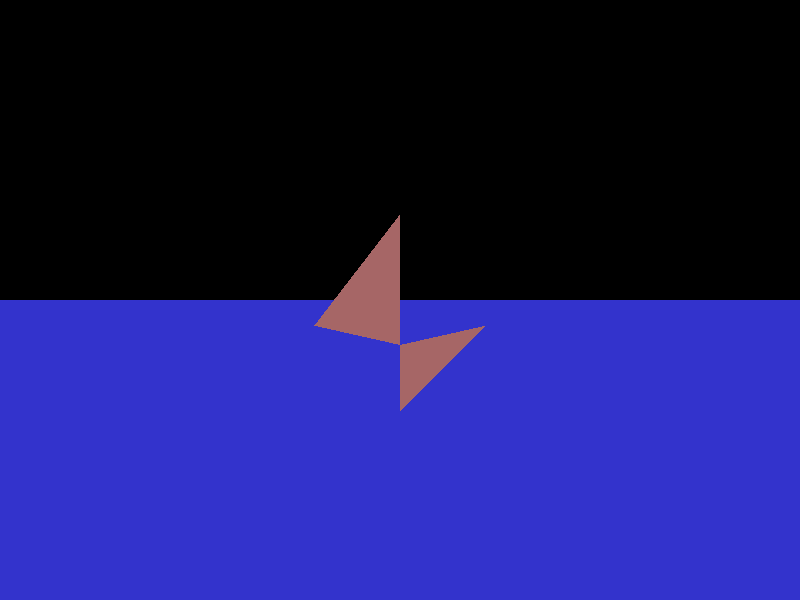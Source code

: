 // cs174, assignment 1 sample file (RIGHT HANDED)

camera {
  location  <0, 0, 7>
  up        <0,  1,  0>
  right     <1.33333, 0,  0>
  look_at   <0, 0, 0>
}

light_source {<-100, 100, 100> color rgb <1.5, 1.5, 1.5>}

triangle {
     <-.001,1 ,0 >,
     <-.001, -.3,3 >,
     <1,-.3 ,0 >
     pigment {color rgb <0.65, 0.4, 0.4>}
     finish {ambient 0.3 diffuse 0.4}
}

//triangle {
//    <0,1 ,0 >,
//   <-1, -.3,0 >,
//  <0,-.3 ,3 >
//     pigment {color rgb <0.65, 0.4, 0.4>}
//     finish {ambient 0.3 diffuse 0.4}
//}

triangle {
     <-1, -.3,0 >,
     <0,-1.3 ,0 >,
     <0,-.3 ,3 >
     pigment {color rgb <0.65, 0.4, 0.4>}
     finish {ambient 0.3 diffuse 0.4}
}

//triangle {
//     <0,-.3 ,2 >,
//     <0,-1.3 ,0 >,
//     <1, -.3,0 >
//     pigment {color rgb <0.65, 0.4, 0.4>}
//     finish {ambient 0.3 diffuse 0.4}
//}


plane {<0, 1, 0>, -4
      pigment {color rgb <0.2, 0.2, 0.8>}
      finish {ambient 0.3 diffuse 0.8}
}


